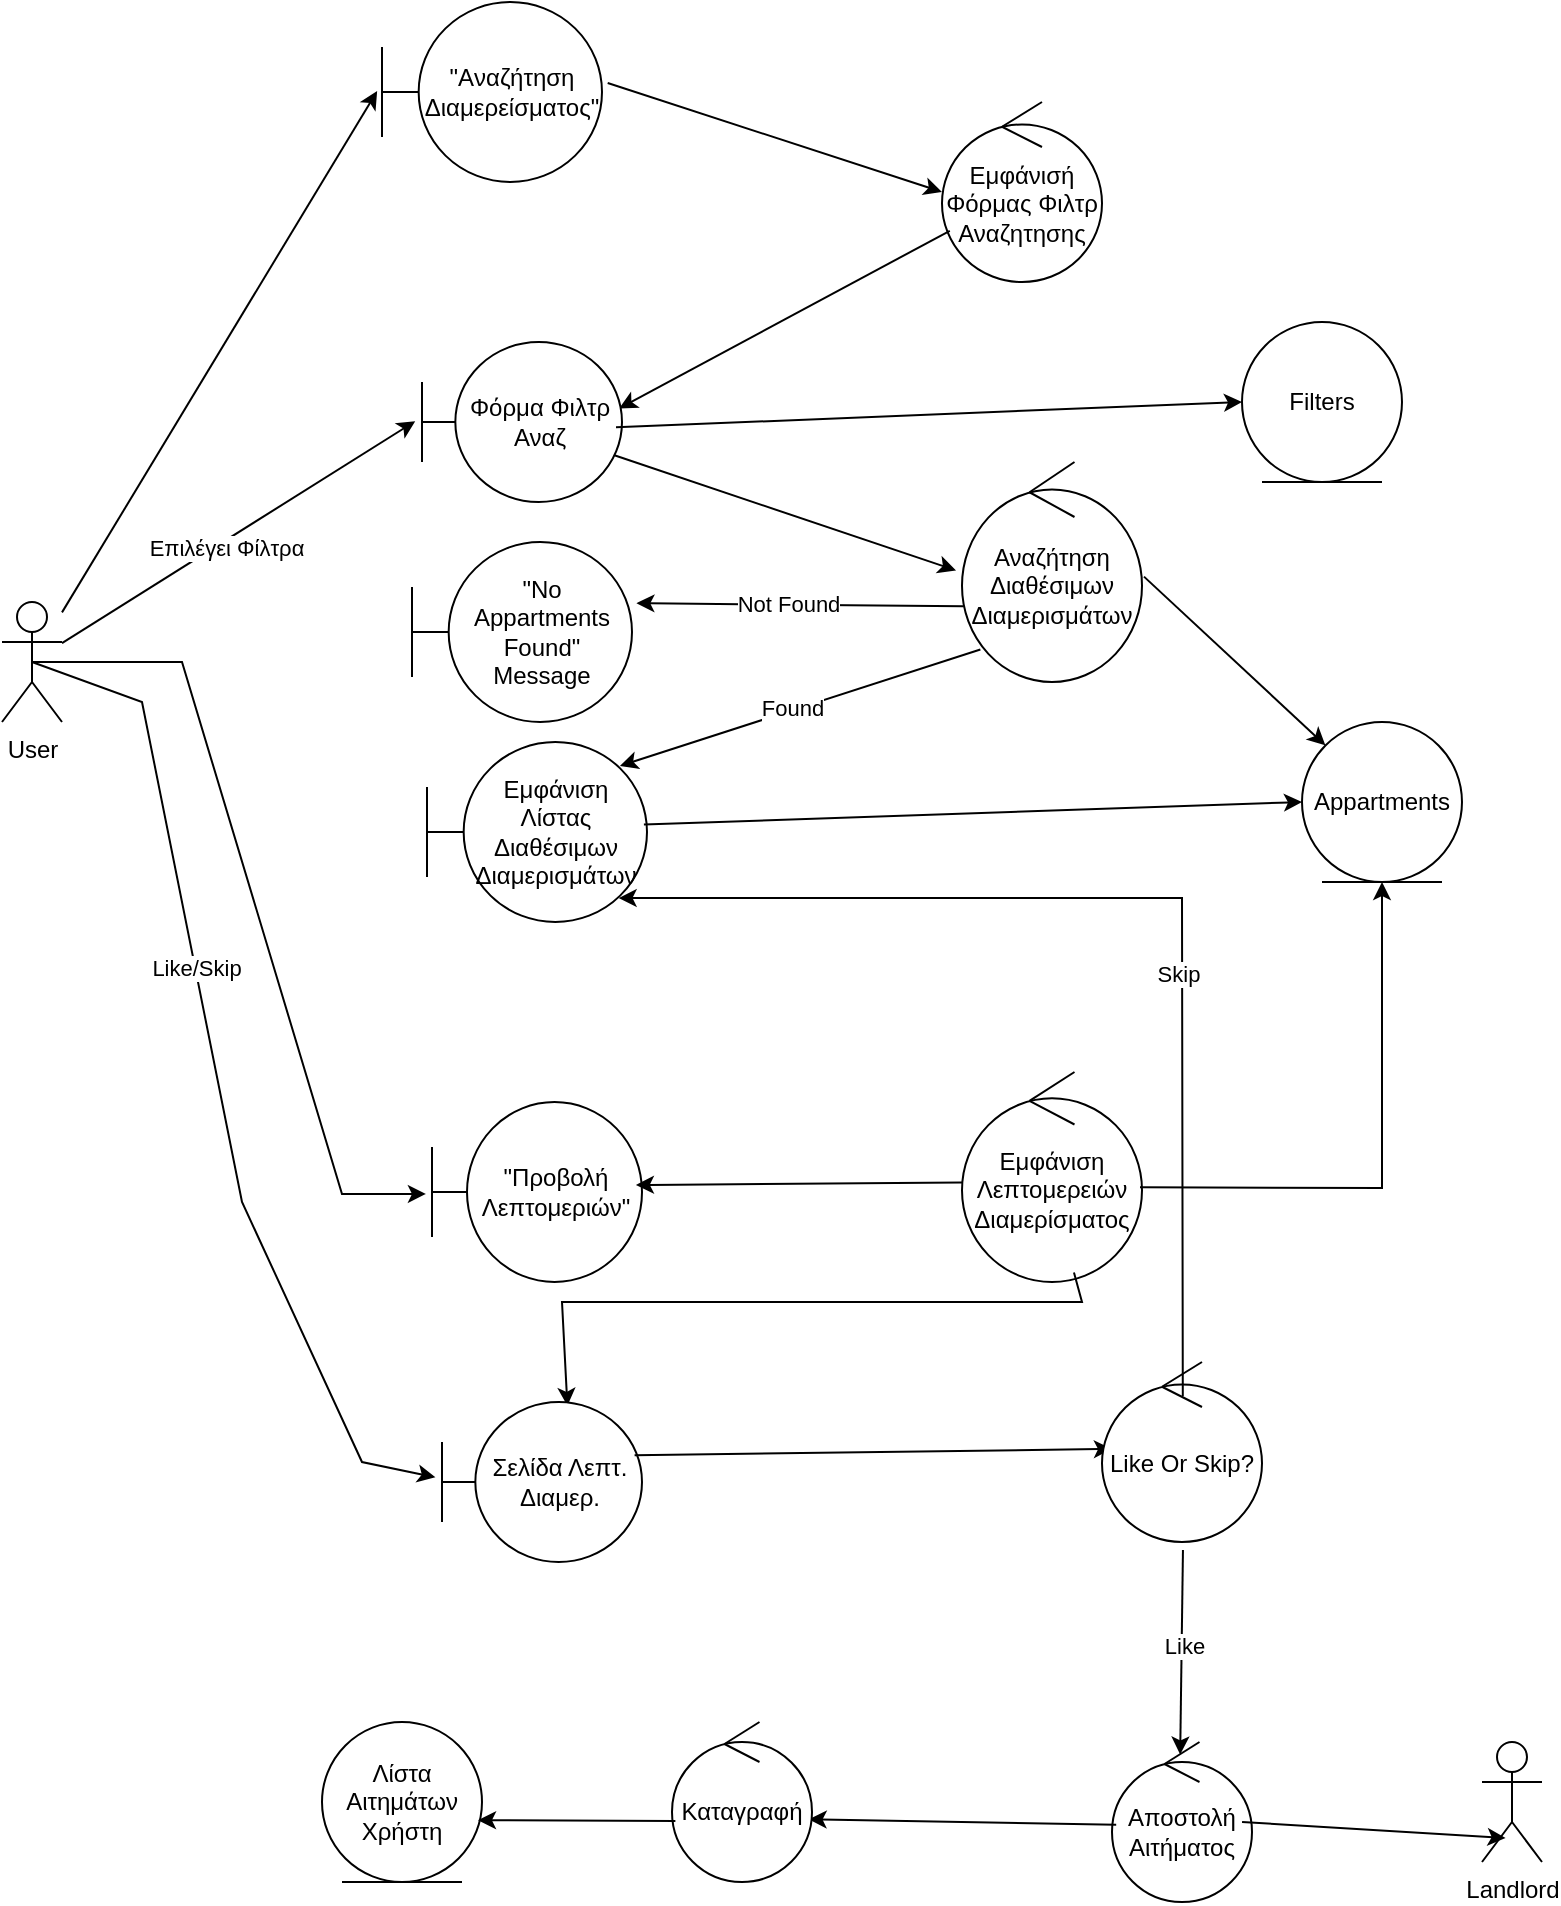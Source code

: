 <mxfile version="26.2.15">
  <diagram name="Page-1" id="YamRjd7C2qqK7Gs5wqMQ">
    <mxGraphModel dx="570" dy="772" grid="1" gridSize="10" guides="1" tooltips="1" connect="1" arrows="1" fold="1" page="1" pageScale="1" pageWidth="850" pageHeight="1100" math="0" shadow="0">
      <root>
        <mxCell id="0" />
        <mxCell id="1" parent="0" />
        <mxCell id="sBH0ZGKMRaF1Ydb4D2Og-1" value="User&lt;div&gt;&lt;br&gt;&lt;/div&gt;" style="shape=umlActor;verticalLabelPosition=bottom;verticalAlign=top;html=1;outlineConnect=0;" parent="1" vertex="1">
          <mxGeometry x="20" y="390" width="30" height="60" as="geometry" />
        </mxCell>
        <mxCell id="sBH0ZGKMRaF1Ydb4D2Og-2" value="&quot;Aναζήτηση Διαμερείσματος&quot;" style="shape=umlBoundary;whiteSpace=wrap;html=1;" parent="1" vertex="1">
          <mxGeometry x="210" y="90" width="110" height="90" as="geometry" />
        </mxCell>
        <mxCell id="sBH0ZGKMRaF1Ydb4D2Og-3" value="" style="endArrow=classic;html=1;rounded=0;entryX=-0.022;entryY=0.495;entryDx=0;entryDy=0;entryPerimeter=0;" parent="1" source="sBH0ZGKMRaF1Ydb4D2Og-1" target="sBH0ZGKMRaF1Ydb4D2Og-2" edge="1">
          <mxGeometry width="50" height="50" relative="1" as="geometry">
            <mxPoint x="150" y="240" as="sourcePoint" />
            <mxPoint x="200" y="190" as="targetPoint" />
          </mxGeometry>
        </mxCell>
        <mxCell id="sBH0ZGKMRaF1Ydb4D2Og-4" value="" style="endArrow=classic;html=1;rounded=0;exitX=1.026;exitY=0.45;exitDx=0;exitDy=0;exitPerimeter=0;entryX=0;entryY=0.5;entryDx=0;entryDy=0;entryPerimeter=0;" parent="1" source="sBH0ZGKMRaF1Ydb4D2Og-2" target="sBH0ZGKMRaF1Ydb4D2Og-5" edge="1">
          <mxGeometry width="50" height="50" relative="1" as="geometry">
            <mxPoint x="440" y="160" as="sourcePoint" />
            <mxPoint x="460" y="140" as="targetPoint" />
          </mxGeometry>
        </mxCell>
        <mxCell id="sBH0ZGKMRaF1Ydb4D2Og-5" value="Εμφάνισή Φόρμας Φιλτρ&lt;div&gt;Αναζητησης&lt;/div&gt;" style="ellipse;shape=umlControl;whiteSpace=wrap;html=1;" parent="1" vertex="1">
          <mxGeometry x="490" y="140" width="80" height="90" as="geometry" />
        </mxCell>
        <mxCell id="sBH0ZGKMRaF1Ydb4D2Og-6" value="" style="endArrow=classic;html=1;rounded=0;entryX=0.986;entryY=0.415;entryDx=0;entryDy=0;entryPerimeter=0;" parent="1" source="sBH0ZGKMRaF1Ydb4D2Og-5" target="sBH0ZGKMRaF1Ydb4D2Og-7" edge="1">
          <mxGeometry width="50" height="50" relative="1" as="geometry">
            <mxPoint x="330" y="330" as="sourcePoint" />
            <mxPoint x="380" y="280" as="targetPoint" />
          </mxGeometry>
        </mxCell>
        <mxCell id="sBH0ZGKMRaF1Ydb4D2Og-7" value="Φόρμα Φιλτρ Αναζ" style="shape=umlBoundary;whiteSpace=wrap;html=1;" parent="1" vertex="1">
          <mxGeometry x="230" y="260" width="100" height="80" as="geometry" />
        </mxCell>
        <mxCell id="sBH0ZGKMRaF1Ydb4D2Og-8" value="" style="endArrow=classic;html=1;rounded=0;entryX=-0.034;entryY=0.495;entryDx=0;entryDy=0;entryPerimeter=0;" parent="1" source="sBH0ZGKMRaF1Ydb4D2Og-1" target="sBH0ZGKMRaF1Ydb4D2Og-7" edge="1">
          <mxGeometry width="50" height="50" relative="1" as="geometry">
            <mxPoint x="140" y="320" as="sourcePoint" />
            <mxPoint x="190" y="270" as="targetPoint" />
          </mxGeometry>
        </mxCell>
        <mxCell id="E5eT6vwn9FKi5rd7ZhD9-1" value="Επιλέγει Φίλτρα" style="edgeLabel;html=1;align=center;verticalAlign=middle;resizable=0;points=[];" vertex="1" connectable="0" parent="sBH0ZGKMRaF1Ydb4D2Og-8">
          <mxGeometry x="-0.087" y="-3" relative="1" as="geometry">
            <mxPoint as="offset" />
          </mxGeometry>
        </mxCell>
        <mxCell id="E5eT6vwn9FKi5rd7ZhD9-2" value="Eμφάνιση Λίστας Διαθέσιμων Διαμερισμάτων" style="shape=umlBoundary;whiteSpace=wrap;html=1;" vertex="1" parent="1">
          <mxGeometry x="232.5" y="460" width="110" height="90" as="geometry" />
        </mxCell>
        <mxCell id="E5eT6vwn9FKi5rd7ZhD9-3" value="Αναζήτηση Διαθέσιμων Διαμερισμάτων" style="ellipse;shape=umlControl;whiteSpace=wrap;html=1;" vertex="1" parent="1">
          <mxGeometry x="500" y="320" width="90" height="110" as="geometry" />
        </mxCell>
        <mxCell id="E5eT6vwn9FKi5rd7ZhD9-4" value="" style="endArrow=classic;html=1;rounded=0;exitX=0.962;exitY=0.708;exitDx=0;exitDy=0;exitPerimeter=0;entryX=-0.033;entryY=0.493;entryDx=0;entryDy=0;entryPerimeter=0;" edge="1" parent="1" source="sBH0ZGKMRaF1Ydb4D2Og-7" target="E5eT6vwn9FKi5rd7ZhD9-3">
          <mxGeometry width="50" height="50" relative="1" as="geometry">
            <mxPoint x="390" y="380" as="sourcePoint" />
            <mxPoint x="440" y="330" as="targetPoint" />
          </mxGeometry>
        </mxCell>
        <mxCell id="E5eT6vwn9FKi5rd7ZhD9-5" value="" style="endArrow=classic;html=1;rounded=0;entryX=0.877;entryY=0.133;entryDx=0;entryDy=0;entryPerimeter=0;exitX=0.102;exitY=0.852;exitDx=0;exitDy=0;exitPerimeter=0;" edge="1" parent="1" source="E5eT6vwn9FKi5rd7ZhD9-3" target="E5eT6vwn9FKi5rd7ZhD9-2">
          <mxGeometry width="50" height="50" relative="1" as="geometry">
            <mxPoint x="300" y="570" as="sourcePoint" />
            <mxPoint x="350" y="520" as="targetPoint" />
          </mxGeometry>
        </mxCell>
        <mxCell id="E5eT6vwn9FKi5rd7ZhD9-6" value="Found" style="edgeLabel;html=1;align=center;verticalAlign=middle;resizable=0;points=[];" vertex="1" connectable="0" parent="E5eT6vwn9FKi5rd7ZhD9-5">
          <mxGeometry x="0.043" y="-1" relative="1" as="geometry">
            <mxPoint as="offset" />
          </mxGeometry>
        </mxCell>
        <mxCell id="E5eT6vwn9FKi5rd7ZhD9-7" value="" style="endArrow=classic;html=1;rounded=0;exitX=0.01;exitY=0.656;exitDx=0;exitDy=0;exitPerimeter=0;entryX=1.02;entryY=0.34;entryDx=0;entryDy=0;entryPerimeter=0;" edge="1" parent="1" source="E5eT6vwn9FKi5rd7ZhD9-3" target="E5eT6vwn9FKi5rd7ZhD9-8">
          <mxGeometry width="50" height="50" relative="1" as="geometry">
            <mxPoint x="340" y="580" as="sourcePoint" />
            <mxPoint x="390" y="530" as="targetPoint" />
          </mxGeometry>
        </mxCell>
        <mxCell id="E5eT6vwn9FKi5rd7ZhD9-9" value="Not Found" style="edgeLabel;html=1;align=center;verticalAlign=middle;resizable=0;points=[];" vertex="1" connectable="0" parent="E5eT6vwn9FKi5rd7ZhD9-7">
          <mxGeometry x="0.073" y="-2" relative="1" as="geometry">
            <mxPoint y="1" as="offset" />
          </mxGeometry>
        </mxCell>
        <mxCell id="E5eT6vwn9FKi5rd7ZhD9-8" value="&quot;Νο Appartments Found&quot;&lt;div&gt;Message&lt;/div&gt;" style="shape=umlBoundary;whiteSpace=wrap;html=1;" vertex="1" parent="1">
          <mxGeometry x="225" y="360" width="110" height="90" as="geometry" />
        </mxCell>
        <mxCell id="E5eT6vwn9FKi5rd7ZhD9-10" value="&quot;Προβολή Λεπτομεριών&quot;" style="shape=umlBoundary;whiteSpace=wrap;html=1;" vertex="1" parent="1">
          <mxGeometry x="235" y="640" width="105" height="90" as="geometry" />
        </mxCell>
        <mxCell id="E5eT6vwn9FKi5rd7ZhD9-11" value="" style="endArrow=classic;html=1;rounded=0;exitX=0.5;exitY=0.5;exitDx=0;exitDy=0;exitPerimeter=0;entryX=-0.029;entryY=0.511;entryDx=0;entryDy=0;entryPerimeter=0;" edge="1" parent="1" source="sBH0ZGKMRaF1Ydb4D2Og-1" target="E5eT6vwn9FKi5rd7ZhD9-10">
          <mxGeometry width="50" height="50" relative="1" as="geometry">
            <mxPoint x="110" y="580" as="sourcePoint" />
            <mxPoint x="160" y="530" as="targetPoint" />
            <Array as="points">
              <mxPoint x="110" y="420" />
              <mxPoint x="190" y="686" />
            </Array>
          </mxGeometry>
        </mxCell>
        <mxCell id="E5eT6vwn9FKi5rd7ZhD9-12" value="Εμφάνιση Λεπτομερειών Διαμερίσματος" style="ellipse;shape=umlControl;whiteSpace=wrap;html=1;" vertex="1" parent="1">
          <mxGeometry x="500" y="625" width="90" height="105" as="geometry" />
        </mxCell>
        <mxCell id="E5eT6vwn9FKi5rd7ZhD9-13" value="" style="endArrow=classic;html=1;rounded=0;exitX=0;exitY=0.526;exitDx=0;exitDy=0;exitPerimeter=0;entryX=0.971;entryY=0.461;entryDx=0;entryDy=0;entryPerimeter=0;" edge="1" parent="1" source="E5eT6vwn9FKi5rd7ZhD9-12" target="E5eT6vwn9FKi5rd7ZhD9-10">
          <mxGeometry width="50" height="50" relative="1" as="geometry">
            <mxPoint x="330" y="840" as="sourcePoint" />
            <mxPoint x="380" y="790" as="targetPoint" />
          </mxGeometry>
        </mxCell>
        <mxCell id="E5eT6vwn9FKi5rd7ZhD9-14" value="" style="endArrow=classic;html=1;rounded=0;entryX=0.627;entryY=0.024;entryDx=0;entryDy=0;entryPerimeter=0;exitX=0.622;exitY=0.955;exitDx=0;exitDy=0;exitPerimeter=0;" edge="1" parent="1" source="E5eT6vwn9FKi5rd7ZhD9-12" target="E5eT6vwn9FKi5rd7ZhD9-15">
          <mxGeometry width="50" height="50" relative="1" as="geometry">
            <mxPoint x="560" y="740" as="sourcePoint" />
            <mxPoint x="290" y="760" as="targetPoint" />
            <Array as="points">
              <mxPoint x="560" y="740" />
              <mxPoint x="300" y="740" />
            </Array>
          </mxGeometry>
        </mxCell>
        <mxCell id="E5eT6vwn9FKi5rd7ZhD9-15" value="Σελίδα Λεπτ. Διαμερ." style="shape=umlBoundary;whiteSpace=wrap;html=1;" vertex="1" parent="1">
          <mxGeometry x="240" y="790" width="100" height="80" as="geometry" />
        </mxCell>
        <mxCell id="E5eT6vwn9FKi5rd7ZhD9-17" value="" style="endArrow=classic;html=1;rounded=0;exitX=0.5;exitY=0.5;exitDx=0;exitDy=0;exitPerimeter=0;entryX=-0.033;entryY=0.471;entryDx=0;entryDy=0;entryPerimeter=0;" edge="1" parent="1" source="sBH0ZGKMRaF1Ydb4D2Og-1" target="E5eT6vwn9FKi5rd7ZhD9-15">
          <mxGeometry width="50" height="50" relative="1" as="geometry">
            <mxPoint x="70" y="470" as="sourcePoint" />
            <mxPoint x="170" y="760" as="targetPoint" />
            <Array as="points">
              <mxPoint x="90" y="440" />
              <mxPoint x="140" y="690" />
              <mxPoint x="200" y="820" />
            </Array>
          </mxGeometry>
        </mxCell>
        <mxCell id="E5eT6vwn9FKi5rd7ZhD9-20" value="Like/Skip" style="edgeLabel;html=1;align=center;verticalAlign=middle;resizable=0;points=[];" vertex="1" connectable="0" parent="E5eT6vwn9FKi5rd7ZhD9-17">
          <mxGeometry x="-0.214" relative="1" as="geometry">
            <mxPoint as="offset" />
          </mxGeometry>
        </mxCell>
        <mxCell id="E5eT6vwn9FKi5rd7ZhD9-21" value="" style="endArrow=classic;html=1;rounded=0;exitX=0.963;exitY=0.333;exitDx=0;exitDy=0;exitPerimeter=0;entryX=0.062;entryY=0.483;entryDx=0;entryDy=0;entryPerimeter=0;" edge="1" parent="1" source="E5eT6vwn9FKi5rd7ZhD9-15" target="E5eT6vwn9FKi5rd7ZhD9-22">
          <mxGeometry width="50" height="50" relative="1" as="geometry">
            <mxPoint x="430" y="850" as="sourcePoint" />
            <mxPoint x="520" y="810" as="targetPoint" />
          </mxGeometry>
        </mxCell>
        <mxCell id="E5eT6vwn9FKi5rd7ZhD9-22" value="Like Or Skip?" style="ellipse;shape=umlControl;whiteSpace=wrap;html=1;" vertex="1" parent="1">
          <mxGeometry x="570" y="770" width="80" height="90" as="geometry" />
        </mxCell>
        <mxCell id="E5eT6vwn9FKi5rd7ZhD9-26" value="" style="endArrow=classic;html=1;rounded=0;exitX=0.505;exitY=0.19;exitDx=0;exitDy=0;exitPerimeter=0;entryX=0.871;entryY=0.867;entryDx=0;entryDy=0;entryPerimeter=0;" edge="1" parent="1" source="E5eT6vwn9FKi5rd7ZhD9-22" target="E5eT6vwn9FKi5rd7ZhD9-2">
          <mxGeometry width="50" height="50" relative="1" as="geometry">
            <mxPoint x="630" y="600" as="sourcePoint" />
            <mxPoint x="343" y="495" as="targetPoint" />
            <Array as="points">
              <mxPoint x="610" y="538" />
            </Array>
          </mxGeometry>
        </mxCell>
        <mxCell id="E5eT6vwn9FKi5rd7ZhD9-27" value="Skip" style="edgeLabel;html=1;align=center;verticalAlign=middle;resizable=0;points=[];" vertex="1" connectable="0" parent="E5eT6vwn9FKi5rd7ZhD9-26">
          <mxGeometry x="-0.205" y="2" relative="1" as="geometry">
            <mxPoint as="offset" />
          </mxGeometry>
        </mxCell>
        <mxCell id="E5eT6vwn9FKi5rd7ZhD9-29" value="" style="endArrow=classic;html=1;rounded=0;exitX=0.506;exitY=1.044;exitDx=0;exitDy=0;exitPerimeter=0;entryX=0.487;entryY=0.078;entryDx=0;entryDy=0;entryPerimeter=0;" edge="1" parent="1" source="E5eT6vwn9FKi5rd7ZhD9-22" target="E5eT6vwn9FKi5rd7ZhD9-33">
          <mxGeometry width="50" height="50" relative="1" as="geometry">
            <mxPoint x="640" y="1000" as="sourcePoint" />
            <mxPoint x="610" y="960" as="targetPoint" />
          </mxGeometry>
        </mxCell>
        <mxCell id="E5eT6vwn9FKi5rd7ZhD9-32" value="Like" style="edgeLabel;html=1;align=center;verticalAlign=middle;resizable=0;points=[];" vertex="1" connectable="0" parent="E5eT6vwn9FKi5rd7ZhD9-29">
          <mxGeometry x="-0.074" y="1" relative="1" as="geometry">
            <mxPoint as="offset" />
          </mxGeometry>
        </mxCell>
        <mxCell id="E5eT6vwn9FKi5rd7ZhD9-33" value="Αποστολή Αιτήματος" style="ellipse;shape=umlControl;whiteSpace=wrap;html=1;" vertex="1" parent="1">
          <mxGeometry x="575" y="960" width="70" height="80" as="geometry" />
        </mxCell>
        <mxCell id="E5eT6vwn9FKi5rd7ZhD9-34" value="Landlord" style="shape=umlActor;verticalLabelPosition=bottom;verticalAlign=top;html=1;outlineConnect=0;" vertex="1" parent="1">
          <mxGeometry x="760" y="960" width="30" height="60" as="geometry" />
        </mxCell>
        <mxCell id="E5eT6vwn9FKi5rd7ZhD9-35" value="" style="endArrow=classic;html=1;rounded=0;exitX=0.929;exitY=0.5;exitDx=0;exitDy=0;exitPerimeter=0;entryX=0.393;entryY=0.8;entryDx=0;entryDy=0;entryPerimeter=0;" edge="1" parent="1" source="E5eT6vwn9FKi5rd7ZhD9-33" target="E5eT6vwn9FKi5rd7ZhD9-34">
          <mxGeometry width="50" height="50" relative="1" as="geometry">
            <mxPoint x="680" y="1040" as="sourcePoint" />
            <mxPoint x="730" y="990" as="targetPoint" />
          </mxGeometry>
        </mxCell>
        <mxCell id="E5eT6vwn9FKi5rd7ZhD9-36" value="" style="endArrow=classic;html=1;rounded=0;exitX=0.03;exitY=0.517;exitDx=0;exitDy=0;exitPerimeter=0;entryX=0.976;entryY=0.608;entryDx=0;entryDy=0;entryPerimeter=0;" edge="1" parent="1" source="E5eT6vwn9FKi5rd7ZhD9-33" target="E5eT6vwn9FKi5rd7ZhD9-37">
          <mxGeometry width="50" height="50" relative="1" as="geometry">
            <mxPoint x="400" y="940" as="sourcePoint" />
            <mxPoint x="440" y="1000" as="targetPoint" />
          </mxGeometry>
        </mxCell>
        <mxCell id="E5eT6vwn9FKi5rd7ZhD9-37" value="Καταγραφή" style="ellipse;shape=umlControl;whiteSpace=wrap;html=1;" vertex="1" parent="1">
          <mxGeometry x="355" y="950" width="70" height="80" as="geometry" />
        </mxCell>
        <mxCell id="E5eT6vwn9FKi5rd7ZhD9-38" value="Λίστα Αιτημάτων Χρήστη" style="ellipse;shape=umlEntity;whiteSpace=wrap;html=1;" vertex="1" parent="1">
          <mxGeometry x="180" y="950" width="80" height="80" as="geometry" />
        </mxCell>
        <mxCell id="E5eT6vwn9FKi5rd7ZhD9-39" value="" style="endArrow=classic;html=1;rounded=0;exitX=0.024;exitY=0.619;exitDx=0;exitDy=0;exitPerimeter=0;entryX=0.975;entryY=0.614;entryDx=0;entryDy=0;entryPerimeter=0;" edge="1" parent="1" source="E5eT6vwn9FKi5rd7ZhD9-37" target="E5eT6vwn9FKi5rd7ZhD9-38">
          <mxGeometry width="50" height="50" relative="1" as="geometry">
            <mxPoint x="210" y="930" as="sourcePoint" />
            <mxPoint x="260" y="880" as="targetPoint" />
          </mxGeometry>
        </mxCell>
        <mxCell id="E5eT6vwn9FKi5rd7ZhD9-40" value="Filters" style="ellipse;shape=umlEntity;whiteSpace=wrap;html=1;" vertex="1" parent="1">
          <mxGeometry x="640" y="250" width="80" height="80" as="geometry" />
        </mxCell>
        <mxCell id="E5eT6vwn9FKi5rd7ZhD9-41" value="" style="endArrow=classic;html=1;rounded=0;exitX=0.97;exitY=0.533;exitDx=0;exitDy=0;exitPerimeter=0;entryX=0;entryY=0.5;entryDx=0;entryDy=0;" edge="1" parent="1" source="sBH0ZGKMRaF1Ydb4D2Og-7" target="E5eT6vwn9FKi5rd7ZhD9-40">
          <mxGeometry width="50" height="50" relative="1" as="geometry">
            <mxPoint x="500" y="310" as="sourcePoint" />
            <mxPoint x="550" y="260" as="targetPoint" />
          </mxGeometry>
        </mxCell>
        <mxCell id="E5eT6vwn9FKi5rd7ZhD9-42" value="Appartments" style="ellipse;shape=umlEntity;whiteSpace=wrap;html=1;" vertex="1" parent="1">
          <mxGeometry x="670" y="450" width="80" height="80" as="geometry" />
        </mxCell>
        <mxCell id="E5eT6vwn9FKi5rd7ZhD9-43" value="" style="endArrow=classic;html=1;rounded=0;exitX=1.011;exitY=0.521;exitDx=0;exitDy=0;exitPerimeter=0;entryX=0;entryY=0;entryDx=0;entryDy=0;" edge="1" parent="1" source="E5eT6vwn9FKi5rd7ZhD9-3" target="E5eT6vwn9FKi5rd7ZhD9-42">
          <mxGeometry width="50" height="50" relative="1" as="geometry">
            <mxPoint x="650" y="420" as="sourcePoint" />
            <mxPoint x="700" y="370" as="targetPoint" />
          </mxGeometry>
        </mxCell>
        <mxCell id="E5eT6vwn9FKi5rd7ZhD9-44" value="" style="endArrow=classic;html=1;rounded=0;entryX=0;entryY=0.5;entryDx=0;entryDy=0;exitX=0.986;exitY=0.459;exitDx=0;exitDy=0;exitPerimeter=0;" edge="1" parent="1" source="E5eT6vwn9FKi5rd7ZhD9-2" target="E5eT6vwn9FKi5rd7ZhD9-42">
          <mxGeometry width="50" height="50" relative="1" as="geometry">
            <mxPoint x="583.65" y="506.65" as="sourcePoint" />
            <mxPoint x="410.0" y="503.36" as="targetPoint" />
          </mxGeometry>
        </mxCell>
        <mxCell id="E5eT6vwn9FKi5rd7ZhD9-45" value="" style="endArrow=classic;html=1;rounded=0;exitX=0.989;exitY=0.549;exitDx=0;exitDy=0;exitPerimeter=0;entryX=0.5;entryY=1;entryDx=0;entryDy=0;" edge="1" parent="1" source="E5eT6vwn9FKi5rd7ZhD9-12" target="E5eT6vwn9FKi5rd7ZhD9-42">
          <mxGeometry width="50" height="50" relative="1" as="geometry">
            <mxPoint x="700" y="670" as="sourcePoint" />
            <mxPoint x="750" y="620" as="targetPoint" />
            <Array as="points">
              <mxPoint x="710" y="683" />
            </Array>
          </mxGeometry>
        </mxCell>
      </root>
    </mxGraphModel>
  </diagram>
</mxfile>
